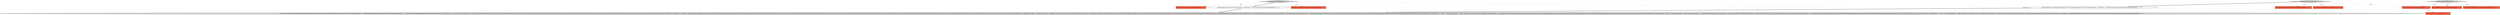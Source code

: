 digraph {
13 [style = filled, label = "handleVolumeStatusResponse['0', '0', '1']", fillcolor = lightgray, shape = diamond image = "AAA0AAABBB3BBB"];
11 [style = filled, label = "final StateMachine2<Volume.State,Event,Volume> stateMachine = Volume.State.getStateMachine()@@@3@@@['0', '0', '1']", fillcolor = white, shape = ellipse image = "AAA0AAABBB3BBB"];
6 [style = filled, label = "handleTemplateStatusResponse['0', '1', '0']", fillcolor = lightgray, shape = diamond image = "AAA0AAABBB2BBB"];
5 [style = filled, label = "final VMTemplateVO template@@@2@@@['1', '1', '0']", fillcolor = tomato, shape = box image = "AAA0AAABBB1BBB"];
3 [style = filled, label = "final UploadStatusAnswer answer@@@2@@@['1', '0', '0']", fillcolor = tomato, shape = box image = "AAA0AAABBB1BBB"];
7 [style = filled, label = "final TemplateDataStoreVO templateDataStore@@@2@@@['0', '1', '0']", fillcolor = tomato, shape = box image = "AAA0AAABBB2BBB"];
2 [style = filled, label = "Transaction.execute(new TransactionCallbackNoReturn(){@Override public void doInTransactionWithoutResult(TransactionStatus status){VolumeVO tmpVolume = _volumeDao.findById(volume.getId())VolumeDataStoreVO tmpVolumeDataStore = _volumeDataStoreDao.findById(volumeDataStore.getId())boolean sendAlert = falseString msg = nulltry {switch (answer.getStatus()) {case COMPLETED:tmpVolumeDataStore.setDownloadState(VMTemplateStorageResourceAssoc.Status.DOWNLOADED)tmpVolumeDataStore.setState(State.Ready)tmpVolumeDataStore.setInstallPath(answer.getInstallPath())tmpVolumeDataStore.setPhysicalSize(answer.getPhysicalSize())tmpVolumeDataStore.setSize(answer.getVirtualSize())tmpVolumeDataStore.setDownloadPercent(100)VolumeVO volumeUpdate = _volumeDao.createForUpdate()volumeUpdate.setSize(answer.getVirtualSize())_volumeDao.update(tmpVolume.getId(),volumeUpdate)stateMachine.transitTo(tmpVolume,Event.OperationSucceeded,null,_volumeDao)_resourceLimitMgr.incrementResourceCount(volume.getAccountId(),Resource.ResourceType.secondary_storage,answer.getVirtualSize())UsageEventUtils.publishUsageEvent(EventTypes.EVENT_VOLUME_UPLOAD,tmpVolume.getAccountId(),tmpVolumeDataStore.getDataStoreId(),tmpVolume.getId(),tmpVolume.getName(),null,null,tmpVolumeDataStore.getPhysicalSize(),tmpVolumeDataStore.getSize(),.getName(),tmpVolume.getUuid())if (s_logger.isDebugEnabled()) {s_logger.debug(\"Volume \" + tmpVolume.getUuid() + \" uploaded successfully\")}breakcase IN_PROGRESS:if (tmpVolume.getState() == Volume.State.NotUploaded) {tmpVolumeDataStore.setDownloadState(VMTemplateStorageResourceAssoc.Status.DOWNLOAD_IN_PROGRESS)tmpVolumeDataStore.setDownloadPercent(answer.getDownloadPercent())stateMachine.transitTo(tmpVolume,Event.UploadRequested,null,_volumeDao)}if (tmpVolume.getState() == Volume.State.UploadInProgress) {if (System.currentTimeMillis() - tmpVolumeDataStore.getCreated().getTime() > _uploadOperationTimeout) {tmpVolumeDataStore.setDownloadState(VMTemplateStorageResourceAssoc.Status.DOWNLOAD_ERROR)tmpVolumeDataStore.setState(State.Failed)stateMachine.transitTo(tmpVolume,Event.OperationFailed,null,_volumeDao)msg = \"Volume \" + tmpVolume.getUuid() + \" failed to upload due to operation timed out\"s_logger.error(msg)sendAlert = true}{tmpVolumeDataStore.setDownloadPercent(answer.getDownloadPercent())}}breakcase ERROR:tmpVolumeDataStore.setDownloadState(VMTemplateStorageResourceAssoc.Status.DOWNLOAD_ERROR)tmpVolumeDataStore.setState(State.Failed)stateMachine.transitTo(tmpVolume,Event.OperationFailed,null,_volumeDao)msg = \"Volume \" + tmpVolume.getUuid() + \" failed to upload. Error details: \" + answer.getDetails()s_logger.error(msg)sendAlert = truebreakcase UNKNOWN:if (tmpVolume.getState() == Volume.State.NotUploaded) {if (System.currentTimeMillis() - tmpVolumeDataStore.getCreated().getTime() > _uploadOperationTimeout) {tmpVolumeDataStore.setDownloadState(VMTemplateStorageResourceAssoc.Status.ABANDONED)tmpVolumeDataStore.setState(State.Failed)stateMachine.transitTo(tmpVolume,Event.OperationTimeout,null,_volumeDao)msg = \"Volume \" + tmpVolume.getUuid() + \" failed to upload due to operation timed out\"s_logger.error(msg)sendAlert = true}}break_volumeDataStoreDao.update(tmpVolumeDataStore.getId(),tmpVolumeDataStore)}catch (NoTransitionException e) {if (sendAlert) {_alertMgr.sendAlert(AlertManager.AlertType.ALERT_TYPE_UPLOAD_FAILED,tmpVolume.getDataCenterId(),null,msg,msg)}}}})@@@4@@@['1', '0', '1']", fillcolor = lightgray, shape = ellipse image = "AAA0AAABBB1BBB"];
8 [style = filled, label = "final UploadStatusAnswer answer@@@2@@@['0', '1', '0']", fillcolor = tomato, shape = box image = "AAA0AAABBB2BBB"];
1 [style = filled, label = "final StateMachine2<VirtualMachineTemplate.State,VirtualMachineTemplate.Event,VirtualMachineTemplate> stateMachine = VirtualMachineTemplate.State.getStateMachine()@@@3@@@['1', '0', '0']", fillcolor = white, shape = ellipse image = "AAA0AAABBB1BBB"];
9 [style = filled, label = "final VolumeDataStoreVO volumeDataStore@@@2@@@['0', '0', '1']", fillcolor = tomato, shape = box image = "AAA0AAABBB3BBB"];
12 [style = filled, label = "final VolumeVO volume@@@2@@@['0', '0', '1']", fillcolor = tomato, shape = box image = "AAA0AAABBB3BBB"];
0 [style = filled, label = "final TemplateDataStoreVO templateDataStore@@@2@@@['1', '0', '0']", fillcolor = tomato, shape = box image = "AAA0AAABBB1BBB"];
10 [style = filled, label = "final UploadStatusAnswer answer@@@2@@@['0', '0', '1']", fillcolor = tomato, shape = box image = "AAA0AAABBB3BBB"];
4 [style = filled, label = "handleTemplateStatusResponse['1', '0', '0']", fillcolor = lightgray, shape = diamond image = "AAA0AAABBB1BBB"];
4->5 [style = dotted, label="true"];
5->12 [style = dashed, label="0"];
6->5 [style = dotted, label="true"];
6->8 [style = dotted, label="true"];
13->11 [style = bold, label=""];
13->10 [style = dotted, label="true"];
13->12 [style = dotted, label="true"];
13->9 [style = dotted, label="true"];
4->3 [style = dotted, label="true"];
4->0 [style = dotted, label="true"];
1->2 [style = bold, label=""];
6->7 [style = dotted, label="true"];
11->2 [style = bold, label=""];
4->1 [style = bold, label=""];
}
